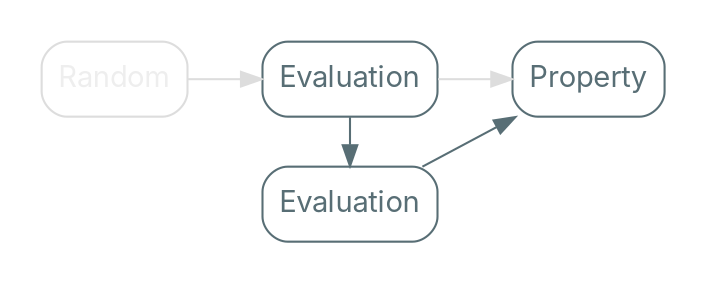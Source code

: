 digraph {
    bgcolor=transparent
    rankdir=LR

    // Default theme: enabled
    node[shape="rectangle" style="rounded,filled" color="#586E75" fillcolor="#ffffff" fontcolor="#586E75" fontname="Inter,Arial"]
    edge[color="#586E75" fontcolor="#000000" fontname="Inter,Arial" fontsize=11]

    subgraph cluster_0 {
        color=transparent
        Input[label="Random" color="#dddddd" fontcolor="#eeeeee"]
        Evaluation
        Analysis[label="Property"]
    }

    subgraph cluster_1 {
        color=transparent
        Invis[style=invis]
        Evaluation2[label="Evaluation"]
    }

    Input -> Invis[constraint=false style=invis]
    Invis -> Evaluation2[style=invis]

    Input -> Evaluation[color="#dddddd"]
    Evaluation -> Analysis[color="#dddddd"]
    Evaluation -> Evaluation2[constraint=false]
    Evaluation2 -> Analysis
}
